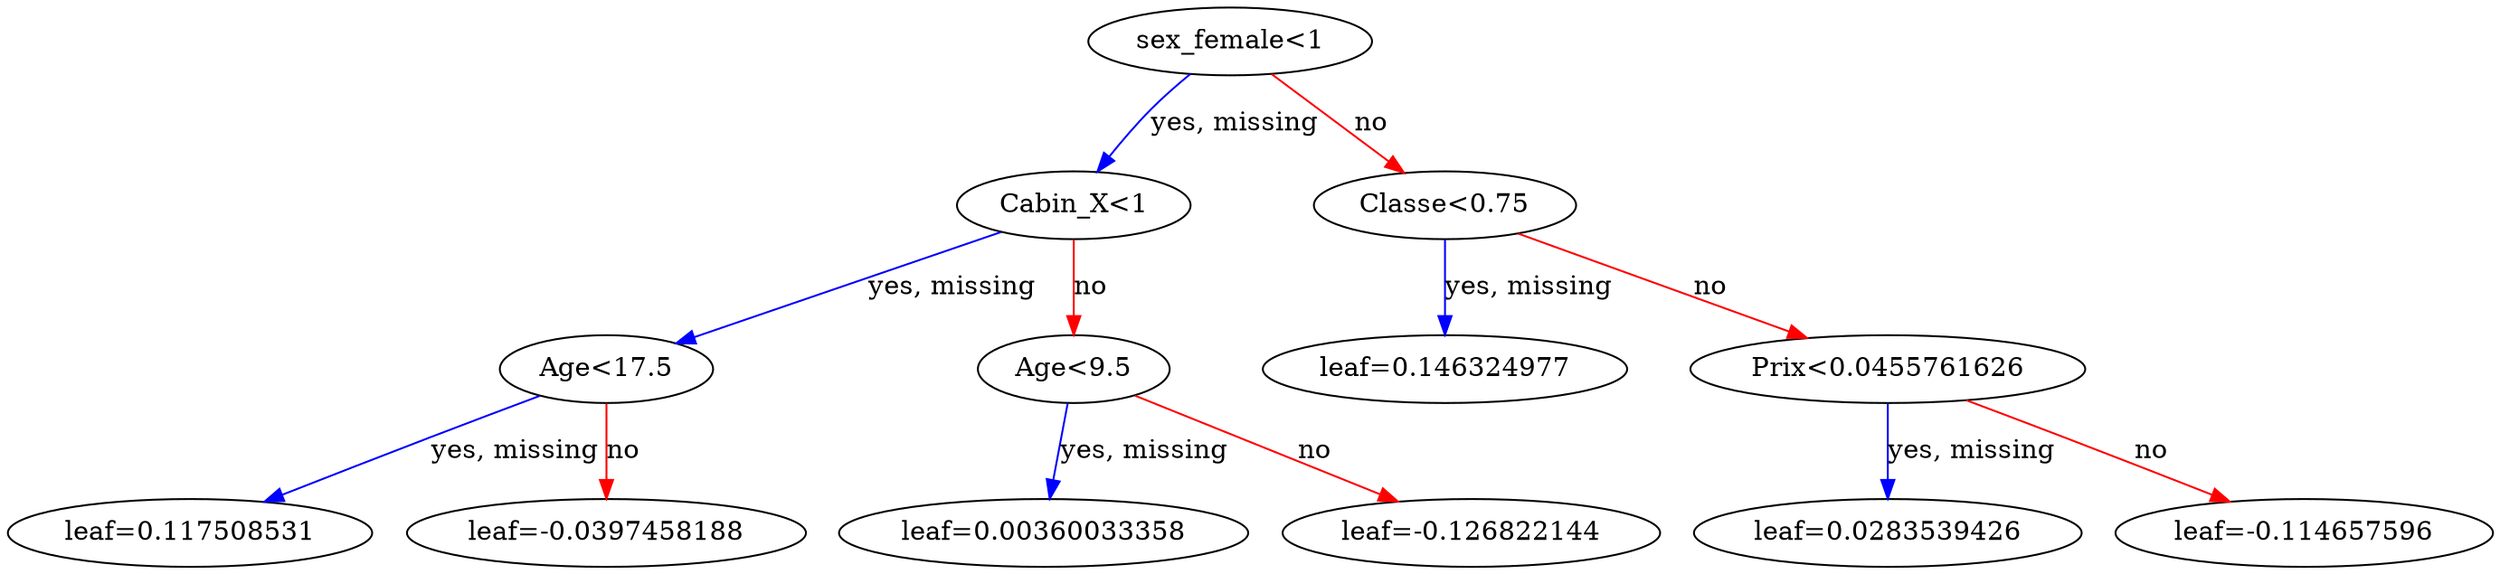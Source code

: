 digraph {
	graph [rankdir=UT]
	0 [label="sex_female<1"]
	0 -> 1 [label="yes, missing" color="#0000FF"]
	0 -> 2 [label=no color="#FF0000"]
	1 [label="Cabin_X<1"]
	1 -> 3 [label="yes, missing" color="#0000FF"]
	1 -> 4 [label=no color="#FF0000"]
	3 [label="Age<17.5"]
	3 -> 7 [label="yes, missing" color="#0000FF"]
	3 -> 8 [label=no color="#FF0000"]
	7 [label="leaf=0.117508531"]
	8 [label="leaf=-0.0397458188"]
	4 [label="Age<9.5"]
	4 -> 9 [label="yes, missing" color="#0000FF"]
	4 -> 10 [label=no color="#FF0000"]
	9 [label="leaf=0.00360033358"]
	10 [label="leaf=-0.126822144"]
	2 [label="Classe<0.75"]
	2 -> 5 [label="yes, missing" color="#0000FF"]
	2 -> 6 [label=no color="#FF0000"]
	5 [label="leaf=0.146324977"]
	6 [label="Prix<0.0455761626"]
	6 -> 11 [label="yes, missing" color="#0000FF"]
	6 -> 12 [label=no color="#FF0000"]
	11 [label="leaf=0.0283539426"]
	12 [label="leaf=-0.114657596"]
}
